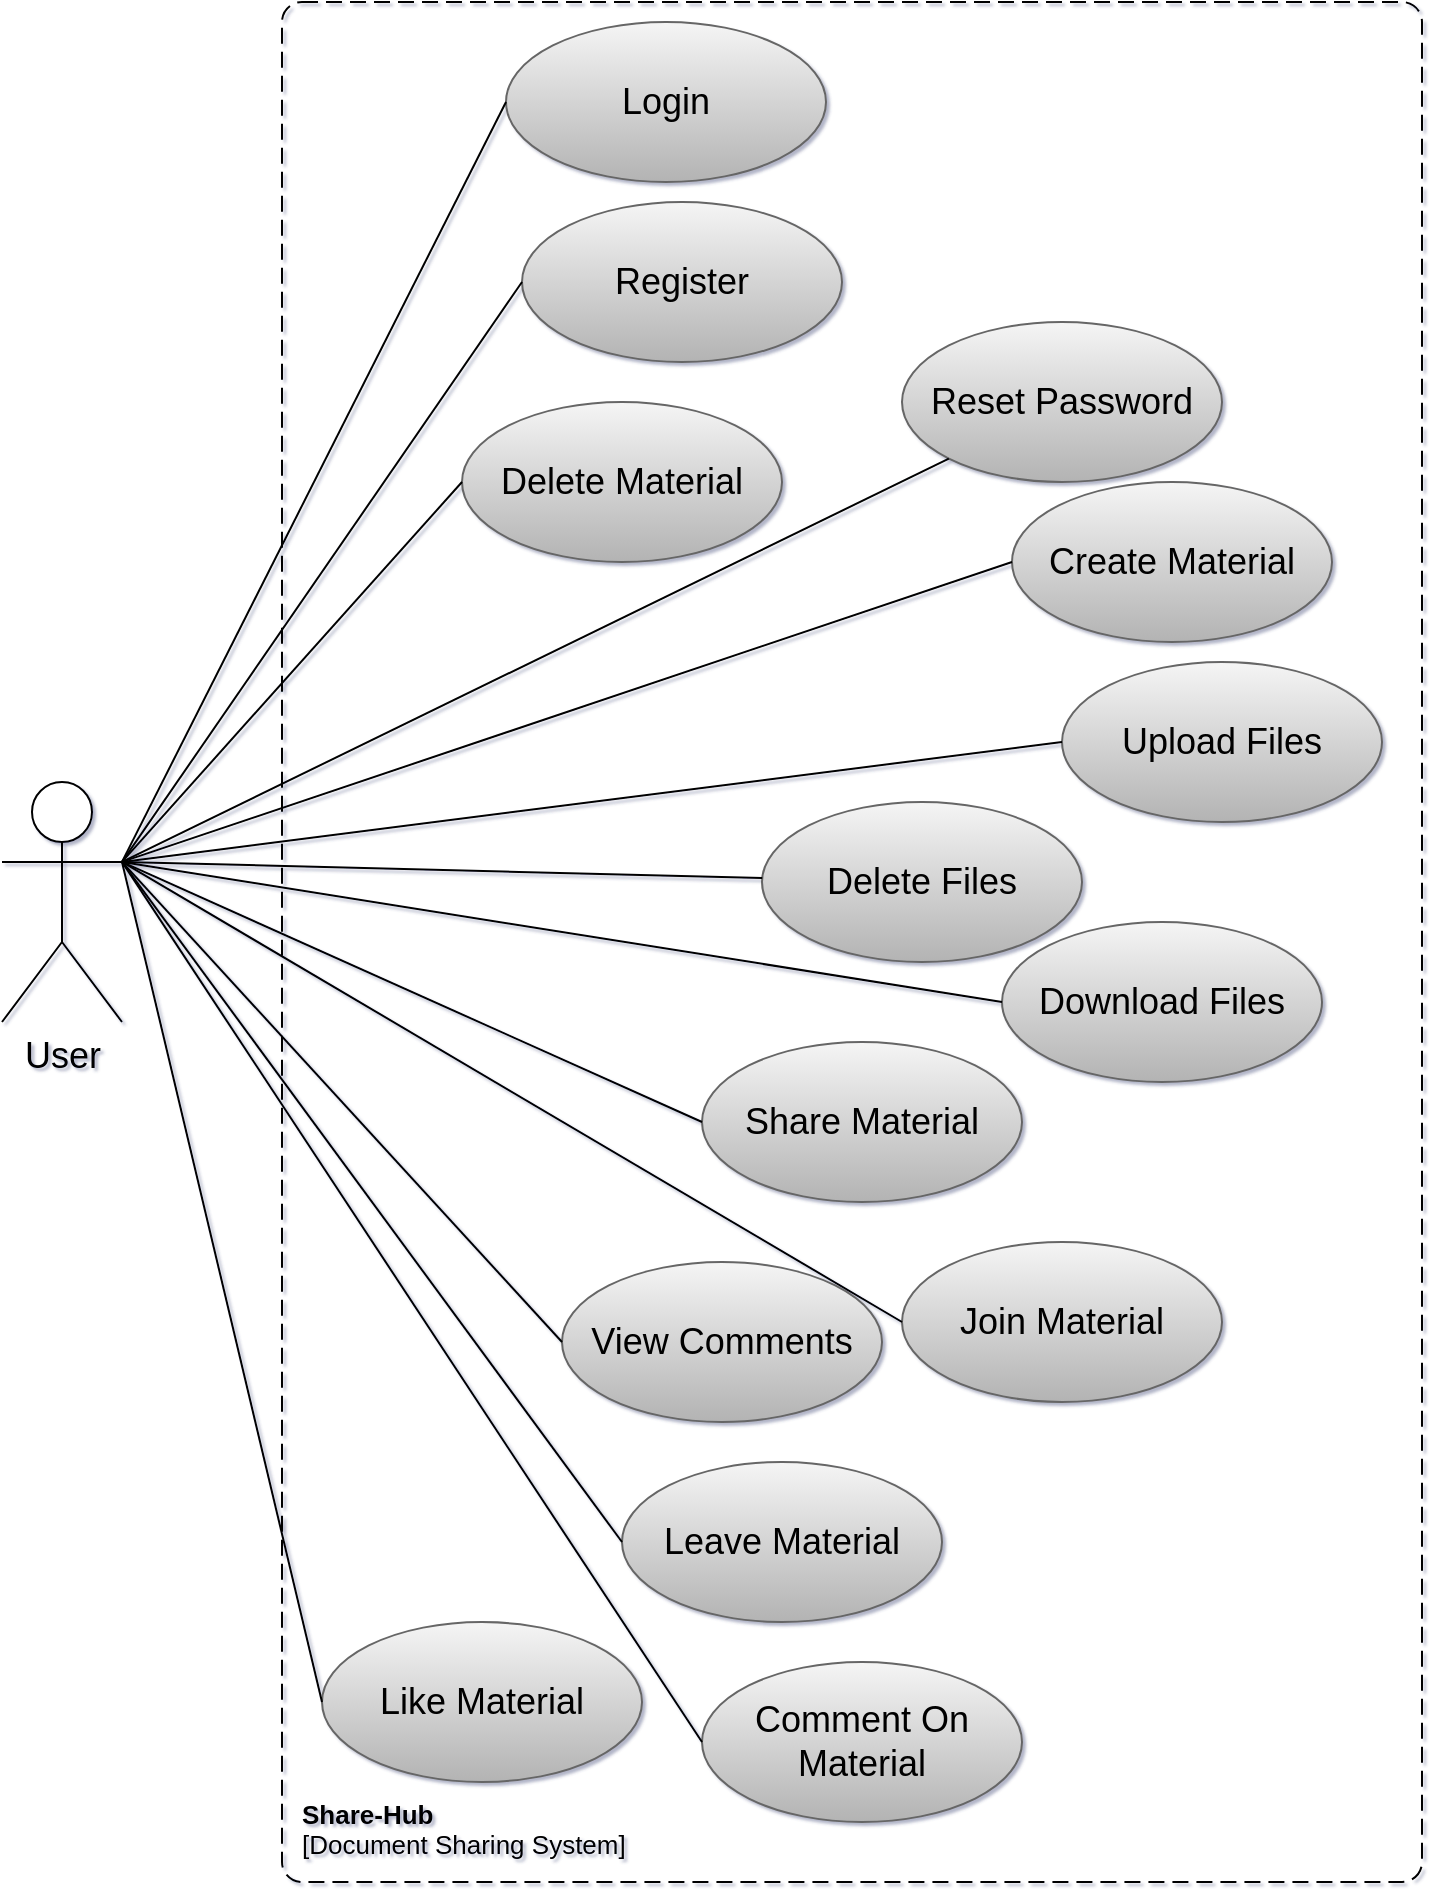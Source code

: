 <mxfile version="24.2.0" type="device">
  <diagram name="Page-1" id="IrM-bsCj1tZyLcyUB5sw">
    <mxGraphModel dx="2625" dy="1393" grid="1" gridSize="10" guides="1" tooltips="1" connect="1" arrows="1" fold="1" page="1" pageScale="1" pageWidth="1169" pageHeight="1654" background="none" math="0" shadow="1">
      <root>
        <mxCell id="0" />
        <mxCell id="1" parent="0" />
        <mxCell id="UoB7t3MtmNTo_9bZN951-2" value="Login" style="ellipse;whiteSpace=wrap;html=1;fontSize=18;fillColor=#f5f5f5;gradientColor=#b3b3b3;strokeColor=#666666;" vertex="1" parent="1">
          <mxGeometry x="472" y="10" width="160" height="80" as="geometry" />
        </mxCell>
        <mxCell id="UoB7t3MtmNTo_9bZN951-3" value="Register" style="ellipse;whiteSpace=wrap;html=1;fontSize=18;fillColor=#f5f5f5;gradientColor=#b3b3b3;strokeColor=#666666;" vertex="1" parent="1">
          <mxGeometry x="480" y="100" width="160" height="80" as="geometry" />
        </mxCell>
        <mxCell id="UoB7t3MtmNTo_9bZN951-5" value="Delete Material" style="ellipse;whiteSpace=wrap;html=1;fontSize=18;fillColor=#f5f5f5;gradientColor=#b3b3b3;strokeColor=#666666;" vertex="1" parent="1">
          <mxGeometry x="450" y="200" width="160" height="80" as="geometry" />
        </mxCell>
        <mxCell id="UoB7t3MtmNTo_9bZN951-7" value="Delete Files" style="ellipse;whiteSpace=wrap;html=1;fontSize=18;fillColor=#f5f5f5;gradientColor=#b3b3b3;strokeColor=#666666;" vertex="1" parent="1">
          <mxGeometry x="600" y="400" width="160" height="80" as="geometry" />
        </mxCell>
        <mxCell id="UoB7t3MtmNTo_9bZN951-8" value="Join Material" style="ellipse;whiteSpace=wrap;html=1;fontSize=18;fillColor=#f5f5f5;gradientColor=#b3b3b3;strokeColor=#666666;" vertex="1" parent="1">
          <mxGeometry x="670" y="620" width="160" height="80" as="geometry" />
        </mxCell>
        <mxCell id="UoB7t3MtmNTo_9bZN951-9" value="Share Material" style="ellipse;whiteSpace=wrap;html=1;fontSize=18;fillColor=#f5f5f5;gradientColor=#b3b3b3;strokeColor=#666666;" vertex="1" parent="1">
          <mxGeometry x="570" y="520" width="160" height="80" as="geometry" />
        </mxCell>
        <mxCell id="UoB7t3MtmNTo_9bZN951-10" value="Comment On Material" style="ellipse;whiteSpace=wrap;html=1;fontSize=18;fillColor=#f5f5f5;gradientColor=#b3b3b3;strokeColor=#666666;" vertex="1" parent="1">
          <mxGeometry x="570" y="830" width="160" height="80" as="geometry" />
        </mxCell>
        <mxCell id="UoB7t3MtmNTo_9bZN951-12" value="Leave Material" style="ellipse;whiteSpace=wrap;html=1;fontSize=18;fillColor=#f5f5f5;gradientColor=#b3b3b3;strokeColor=#666666;" vertex="1" parent="1">
          <mxGeometry x="530" y="730" width="160" height="80" as="geometry" />
        </mxCell>
        <mxCell id="UoB7t3MtmNTo_9bZN951-14" value="Download Files" style="ellipse;whiteSpace=wrap;html=1;fontSize=18;fillColor=#f5f5f5;gradientColor=#b3b3b3;strokeColor=#666666;" vertex="1" parent="1">
          <mxGeometry x="720" y="460" width="160" height="80" as="geometry" />
        </mxCell>
        <mxCell id="UoB7t3MtmNTo_9bZN951-15" value="Like Material" style="ellipse;whiteSpace=wrap;html=1;fontSize=18;fillColor=#f5f5f5;gradientColor=#b3b3b3;strokeColor=#666666;" vertex="1" parent="1">
          <mxGeometry x="380" y="810" width="160" height="80" as="geometry" />
        </mxCell>
        <mxCell id="UoB7t3MtmNTo_9bZN951-16" value="View Comments" style="ellipse;whiteSpace=wrap;html=1;fontSize=18;fillColor=#f5f5f5;gradientColor=#b3b3b3;strokeColor=#666666;" vertex="1" parent="1">
          <mxGeometry x="500" y="630" width="160" height="80" as="geometry" />
        </mxCell>
        <mxCell id="UoB7t3MtmNTo_9bZN951-17" value="Reset Password" style="ellipse;whiteSpace=wrap;html=1;fontSize=18;fillColor=#f5f5f5;gradientColor=#b3b3b3;strokeColor=#666666;" vertex="1" parent="1">
          <mxGeometry x="670" y="160" width="160" height="80" as="geometry" />
        </mxCell>
        <object placeholders="1" c4Name="Share-Hub" c4Type="SystemScopeBoundary" c4Application="Document Sharing System" label="&lt;font style=&quot;font-size: 13px;&quot;&gt;&lt;b style=&quot;font-size: 13px;&quot;&gt;&lt;div style=&quot;text-align: left; font-size: 13px;&quot;&gt;%c4Name%&lt;/div&gt;&lt;/b&gt;&lt;/font&gt;&lt;div style=&quot;text-align: left; font-size: 13px;&quot;&gt;[%c4Application%]&lt;/div&gt;" id="UoB7t3MtmNTo_9bZN951-1">
          <mxCell style="rounded=1;fontSize=13;whiteSpace=wrap;html=1;dashed=1;arcSize=20;fillColor=none;labelBackgroundColor=none;align=left;verticalAlign=bottom;labelBorderColor=none;spacingTop=0;spacing=10;dashPattern=8 4;metaEdit=1;rotatable=0;perimeter=rectanglePerimeter;noLabel=0;labelPadding=0;allowArrows=0;connectable=0;expand=0;recursiveResize=0;editable=1;pointerEvents=0;absoluteArcSize=1;points=[[0.25,0,0],[0.5,0,0],[0.75,0,0],[1,0.25,0],[1,0.5,0],[1,0.75,0],[0.75,1,0],[0.5,1,0],[0.25,1,0],[0,0.75,0],[0,0.5,0],[0,0.25,0]];" vertex="1" parent="1">
            <mxGeometry x="360" width="570" height="940" as="geometry" />
          </mxCell>
        </object>
        <mxCell id="UoB7t3MtmNTo_9bZN951-11" value="Create Material" style="ellipse;whiteSpace=wrap;html=1;fontSize=18;fillColor=#f5f5f5;gradientColor=#b3b3b3;strokeColor=#666666;" vertex="1" parent="1">
          <mxGeometry x="725" y="240" width="160" height="80" as="geometry" />
        </mxCell>
        <mxCell id="UoB7t3MtmNTo_9bZN951-13" value="Upload Files" style="ellipse;whiteSpace=wrap;html=1;fontSize=18;fillColor=#f5f5f5;gradientColor=#b3b3b3;strokeColor=#666666;" vertex="1" parent="1">
          <mxGeometry x="750" y="330" width="160" height="80" as="geometry" />
        </mxCell>
        <mxCell id="UoB7t3MtmNTo_9bZN951-22" value="&lt;font style=&quot;font-size: 18px;&quot;&gt;User&lt;/font&gt;" style="shape=umlActor;verticalLabelPosition=bottom;verticalAlign=top;html=1;outlineConnect=0;" vertex="1" parent="1">
          <mxGeometry x="220" y="390" width="60" height="120" as="geometry" />
        </mxCell>
        <mxCell id="UoB7t3MtmNTo_9bZN951-24" value="" style="endArrow=none;html=1;rounded=0;exitX=1;exitY=0.333;exitDx=0;exitDy=0;exitPerimeter=0;entryX=0;entryY=0.5;entryDx=0;entryDy=0;" edge="1" parent="1" source="UoB7t3MtmNTo_9bZN951-22" target="UoB7t3MtmNTo_9bZN951-8">
          <mxGeometry width="50" height="50" relative="1" as="geometry">
            <mxPoint x="160" y="260" as="sourcePoint" />
            <mxPoint x="210" y="210" as="targetPoint" />
          </mxGeometry>
        </mxCell>
        <mxCell id="UoB7t3MtmNTo_9bZN951-25" value="" style="endArrow=none;html=1;rounded=0;exitX=1;exitY=0.333;exitDx=0;exitDy=0;exitPerimeter=0;entryX=0;entryY=0.5;entryDx=0;entryDy=0;" edge="1" parent="1" source="UoB7t3MtmNTo_9bZN951-22" target="UoB7t3MtmNTo_9bZN951-13">
          <mxGeometry width="50" height="50" relative="1" as="geometry">
            <mxPoint x="170" y="270" as="sourcePoint" />
            <mxPoint x="220" y="220" as="targetPoint" />
          </mxGeometry>
        </mxCell>
        <mxCell id="UoB7t3MtmNTo_9bZN951-26" value="" style="endArrow=none;html=1;rounded=0;exitX=1;exitY=0.333;exitDx=0;exitDy=0;exitPerimeter=0;entryX=0;entryY=0.5;entryDx=0;entryDy=0;" edge="1" parent="1" source="UoB7t3MtmNTo_9bZN951-22" target="UoB7t3MtmNTo_9bZN951-14">
          <mxGeometry width="50" height="50" relative="1" as="geometry">
            <mxPoint x="180" y="280" as="sourcePoint" />
            <mxPoint x="230" y="230" as="targetPoint" />
          </mxGeometry>
        </mxCell>
        <mxCell id="UoB7t3MtmNTo_9bZN951-27" value="" style="endArrow=none;html=1;rounded=0;exitX=1;exitY=0.333;exitDx=0;exitDy=0;exitPerimeter=0;entryX=0;entryY=0.5;entryDx=0;entryDy=0;" edge="1" parent="1" source="UoB7t3MtmNTo_9bZN951-22" target="UoB7t3MtmNTo_9bZN951-11">
          <mxGeometry width="50" height="50" relative="1" as="geometry">
            <mxPoint x="190" y="290" as="sourcePoint" />
            <mxPoint x="240" y="240" as="targetPoint" />
          </mxGeometry>
        </mxCell>
        <mxCell id="UoB7t3MtmNTo_9bZN951-28" value="" style="endArrow=none;html=1;rounded=0;exitX=1;exitY=0.333;exitDx=0;exitDy=0;exitPerimeter=0;entryX=0;entryY=1;entryDx=0;entryDy=0;" edge="1" parent="1" source="UoB7t3MtmNTo_9bZN951-22" target="UoB7t3MtmNTo_9bZN951-17">
          <mxGeometry width="50" height="50" relative="1" as="geometry">
            <mxPoint x="200" y="300" as="sourcePoint" />
            <mxPoint x="250" y="250" as="targetPoint" />
          </mxGeometry>
        </mxCell>
        <mxCell id="UoB7t3MtmNTo_9bZN951-29" value="" style="endArrow=none;html=1;rounded=0;exitX=1;exitY=0.333;exitDx=0;exitDy=0;exitPerimeter=0;entryX=0;entryY=0.5;entryDx=0;entryDy=0;" edge="1" parent="1" source="UoB7t3MtmNTo_9bZN951-22" target="UoB7t3MtmNTo_9bZN951-15">
          <mxGeometry width="50" height="50" relative="1" as="geometry">
            <mxPoint x="210" y="310" as="sourcePoint" />
            <mxPoint x="260" y="260" as="targetPoint" />
          </mxGeometry>
        </mxCell>
        <mxCell id="UoB7t3MtmNTo_9bZN951-30" value="" style="endArrow=none;html=1;rounded=0;exitX=1;exitY=0.333;exitDx=0;exitDy=0;exitPerimeter=0;entryX=0;entryY=0.5;entryDx=0;entryDy=0;" edge="1" parent="1" source="UoB7t3MtmNTo_9bZN951-22" target="UoB7t3MtmNTo_9bZN951-12">
          <mxGeometry width="50" height="50" relative="1" as="geometry">
            <mxPoint x="220" y="320" as="sourcePoint" />
            <mxPoint x="270" y="270" as="targetPoint" />
          </mxGeometry>
        </mxCell>
        <mxCell id="UoB7t3MtmNTo_9bZN951-31" value="" style="endArrow=none;html=1;rounded=0;exitX=1;exitY=0.333;exitDx=0;exitDy=0;exitPerimeter=0;entryX=0;entryY=0.5;entryDx=0;entryDy=0;" edge="1" parent="1" source="UoB7t3MtmNTo_9bZN951-22" target="UoB7t3MtmNTo_9bZN951-9">
          <mxGeometry width="50" height="50" relative="1" as="geometry">
            <mxPoint x="230" y="330" as="sourcePoint" />
            <mxPoint x="280" y="280" as="targetPoint" />
          </mxGeometry>
        </mxCell>
        <mxCell id="UoB7t3MtmNTo_9bZN951-32" value="" style="endArrow=none;html=1;rounded=0;exitX=1;exitY=0.333;exitDx=0;exitDy=0;exitPerimeter=0;" edge="1" parent="1" source="UoB7t3MtmNTo_9bZN951-22" target="UoB7t3MtmNTo_9bZN951-7">
          <mxGeometry width="50" height="50" relative="1" as="geometry">
            <mxPoint x="240" y="340" as="sourcePoint" />
            <mxPoint x="470" y="420" as="targetPoint" />
          </mxGeometry>
        </mxCell>
        <mxCell id="UoB7t3MtmNTo_9bZN951-33" value="" style="endArrow=none;html=1;rounded=0;exitX=1;exitY=0.333;exitDx=0;exitDy=0;exitPerimeter=0;entryX=0;entryY=0.5;entryDx=0;entryDy=0;" edge="1" parent="1" source="UoB7t3MtmNTo_9bZN951-22" target="UoB7t3MtmNTo_9bZN951-5">
          <mxGeometry width="50" height="50" relative="1" as="geometry">
            <mxPoint x="250" y="350" as="sourcePoint" />
            <mxPoint x="300" y="300" as="targetPoint" />
          </mxGeometry>
        </mxCell>
        <mxCell id="UoB7t3MtmNTo_9bZN951-34" value="" style="endArrow=none;html=1;rounded=0;exitX=1;exitY=0.333;exitDx=0;exitDy=0;exitPerimeter=0;entryX=0;entryY=0.5;entryDx=0;entryDy=0;" edge="1" parent="1" source="UoB7t3MtmNTo_9bZN951-22" target="UoB7t3MtmNTo_9bZN951-3">
          <mxGeometry width="50" height="50" relative="1" as="geometry">
            <mxPoint x="260" y="360" as="sourcePoint" />
            <mxPoint x="310" y="310" as="targetPoint" />
          </mxGeometry>
        </mxCell>
        <mxCell id="UoB7t3MtmNTo_9bZN951-35" value="" style="endArrow=none;html=1;rounded=0;exitX=1;exitY=0.333;exitDx=0;exitDy=0;exitPerimeter=0;entryX=0;entryY=0.5;entryDx=0;entryDy=0;" edge="1" parent="1" source="UoB7t3MtmNTo_9bZN951-22" target="UoB7t3MtmNTo_9bZN951-2">
          <mxGeometry width="50" height="50" relative="1" as="geometry">
            <mxPoint x="270" y="370" as="sourcePoint" />
            <mxPoint x="430" y="150" as="targetPoint" />
          </mxGeometry>
        </mxCell>
        <mxCell id="UoB7t3MtmNTo_9bZN951-36" value="" style="endArrow=none;html=1;rounded=0;exitX=1;exitY=0.333;exitDx=0;exitDy=0;exitPerimeter=0;entryX=0;entryY=0.5;entryDx=0;entryDy=0;" edge="1" parent="1" source="UoB7t3MtmNTo_9bZN951-22" target="UoB7t3MtmNTo_9bZN951-10">
          <mxGeometry width="50" height="50" relative="1" as="geometry">
            <mxPoint x="280" y="380" as="sourcePoint" />
            <mxPoint x="330" y="330" as="targetPoint" />
          </mxGeometry>
        </mxCell>
        <mxCell id="UoB7t3MtmNTo_9bZN951-37" value="" style="endArrow=none;html=1;rounded=0;exitX=1;exitY=0.333;exitDx=0;exitDy=0;exitPerimeter=0;entryX=0;entryY=0.5;entryDx=0;entryDy=0;" edge="1" parent="1" source="UoB7t3MtmNTo_9bZN951-22" target="UoB7t3MtmNTo_9bZN951-16">
          <mxGeometry width="50" height="50" relative="1" as="geometry">
            <mxPoint x="290" y="390" as="sourcePoint" />
            <mxPoint x="340" y="340" as="targetPoint" />
          </mxGeometry>
        </mxCell>
      </root>
    </mxGraphModel>
  </diagram>
</mxfile>

